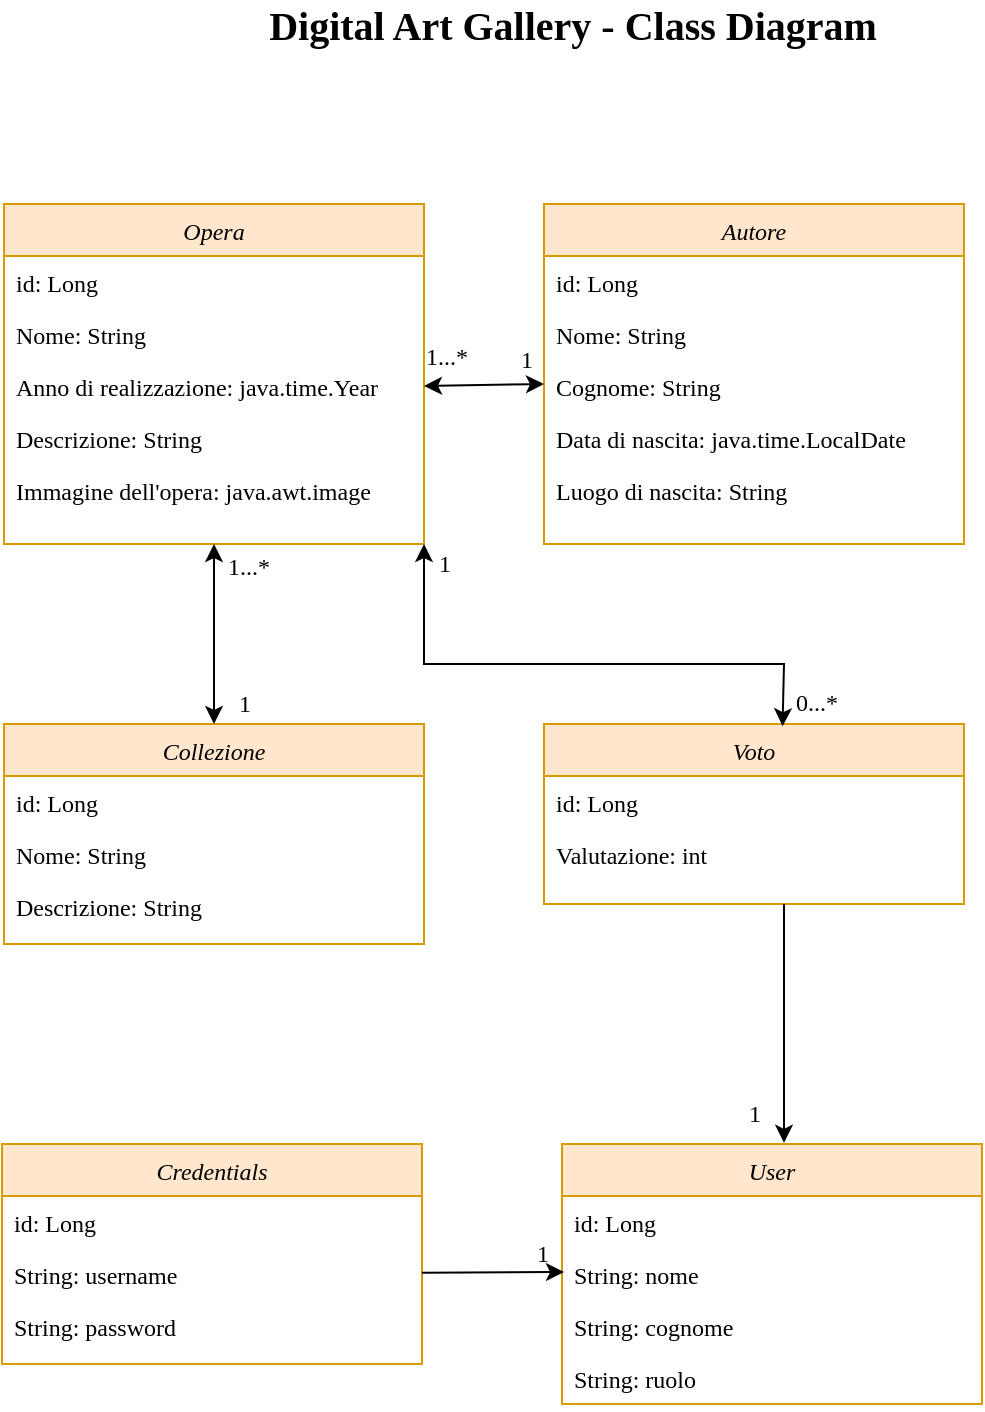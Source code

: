 <mxfile version="18.0.6" type="device"><diagram id="C5RBs43oDa-KdzZeNtuy" name="Page-1"><mxGraphModel dx="786" dy="576" grid="1" gridSize="10" guides="1" tooltips="1" connect="1" arrows="1" fold="1" page="1" pageScale="1" pageWidth="827" pageHeight="1169" math="0" shadow="0"><root><mxCell id="WIyWlLk6GJQsqaUBKTNV-0"/><mxCell id="WIyWlLk6GJQsqaUBKTNV-1" parent="WIyWlLk6GJQsqaUBKTNV-0"/><mxCell id="zkfFHV4jXpPFQw0GAbJ--0" value="Autore" style="swimlane;fontStyle=2;align=center;verticalAlign=top;childLayout=stackLayout;horizontal=1;startSize=26;horizontalStack=0;resizeParent=1;resizeLast=0;collapsible=1;marginBottom=0;rounded=0;shadow=0;strokeWidth=1;fillColor=#ffe6cc;strokeColor=#d79b00;fontFamily=Garamond;" parent="WIyWlLk6GJQsqaUBKTNV-1" vertex="1"><mxGeometry x="400" y="130" width="210" height="170" as="geometry"><mxRectangle x="230" y="140" width="160" height="26" as="alternateBounds"/></mxGeometry></mxCell><mxCell id="zkfFHV4jXpPFQw0GAbJ--1" value="id: Long" style="text;align=left;verticalAlign=top;spacingLeft=4;spacingRight=4;overflow=hidden;rotatable=0;points=[[0,0.5],[1,0.5]];portConstraint=eastwest;fontFamily=Garamond;" parent="zkfFHV4jXpPFQw0GAbJ--0" vertex="1"><mxGeometry y="26" width="210" height="26" as="geometry"/></mxCell><mxCell id="7T0Zo37uA0Q_DEVBrzRH-7" value="Nome: String" style="text;align=left;verticalAlign=top;spacingLeft=4;spacingRight=4;overflow=hidden;rotatable=0;points=[[0,0.5],[1,0.5]];portConstraint=eastwest;fontFamily=Garamond;" parent="zkfFHV4jXpPFQw0GAbJ--0" vertex="1"><mxGeometry y="52" width="210" height="26" as="geometry"/></mxCell><mxCell id="7T0Zo37uA0Q_DEVBrzRH-8" value="Cognome: String" style="text;align=left;verticalAlign=top;spacingLeft=4;spacingRight=4;overflow=hidden;rotatable=0;points=[[0,0.5],[1,0.5]];portConstraint=eastwest;fontFamily=Garamond;" parent="zkfFHV4jXpPFQw0GAbJ--0" vertex="1"><mxGeometry y="78" width="210" height="26" as="geometry"/></mxCell><mxCell id="7T0Zo37uA0Q_DEVBrzRH-9" value="Data di nascita: java.time.LocalDate" style="text;align=left;verticalAlign=top;spacingLeft=4;spacingRight=4;overflow=hidden;rotatable=0;points=[[0,0.5],[1,0.5]];portConstraint=eastwest;fontFamily=Garamond;" parent="zkfFHV4jXpPFQw0GAbJ--0" vertex="1"><mxGeometry y="104" width="210" height="26" as="geometry"/></mxCell><mxCell id="7T0Zo37uA0Q_DEVBrzRH-10" value="Luogo di nascita: String" style="text;align=left;verticalAlign=top;spacingLeft=4;spacingRight=4;overflow=hidden;rotatable=0;points=[[0,0.5],[1,0.5]];portConstraint=eastwest;fontFamily=Garamond;" parent="zkfFHV4jXpPFQw0GAbJ--0" vertex="1"><mxGeometry y="130" width="210" height="26" as="geometry"/></mxCell><mxCell id="zkfFHV4jXpPFQw0GAbJ--17" value="Opera" style="swimlane;fontStyle=2;align=center;verticalAlign=top;childLayout=stackLayout;horizontal=1;startSize=26;horizontalStack=0;resizeParent=1;resizeLast=0;collapsible=1;marginBottom=0;rounded=0;shadow=0;strokeWidth=1;fillColor=#ffe6cc;strokeColor=#d79b00;fontFamily=Garamond;" parent="WIyWlLk6GJQsqaUBKTNV-1" vertex="1"><mxGeometry x="130" y="130" width="210" height="170" as="geometry"><mxRectangle x="550" y="140" width="160" height="26" as="alternateBounds"/></mxGeometry></mxCell><mxCell id="7T0Zo37uA0Q_DEVBrzRH-4" value="id: Long" style="text;align=left;verticalAlign=top;spacingLeft=4;spacingRight=4;overflow=hidden;rotatable=0;points=[[0,0.5],[1,0.5]];portConstraint=eastwest;fontFamily=Garamond;" parent="zkfFHV4jXpPFQw0GAbJ--17" vertex="1"><mxGeometry y="26" width="210" height="26" as="geometry"/></mxCell><mxCell id="7T0Zo37uA0Q_DEVBrzRH-11" value="Nome: String" style="text;align=left;verticalAlign=top;spacingLeft=4;spacingRight=4;overflow=hidden;rotatable=0;points=[[0,0.5],[1,0.5]];portConstraint=eastwest;fontFamily=Garamond;" parent="zkfFHV4jXpPFQw0GAbJ--17" vertex="1"><mxGeometry y="52" width="210" height="26" as="geometry"/></mxCell><mxCell id="7T0Zo37uA0Q_DEVBrzRH-13" value="Anno di realizzazione: java.time.Year" style="text;align=left;verticalAlign=top;spacingLeft=4;spacingRight=4;overflow=hidden;rotatable=0;points=[[0,0.5],[1,0.5]];portConstraint=eastwest;fontFamily=Garamond;" parent="zkfFHV4jXpPFQw0GAbJ--17" vertex="1"><mxGeometry y="78" width="210" height="26" as="geometry"/></mxCell><mxCell id="7T0Zo37uA0Q_DEVBrzRH-14" value="Descrizione: String" style="text;align=left;verticalAlign=top;spacingLeft=4;spacingRight=4;overflow=hidden;rotatable=0;points=[[0,0.5],[1,0.5]];portConstraint=eastwest;fontFamily=Garamond;" parent="zkfFHV4jXpPFQw0GAbJ--17" vertex="1"><mxGeometry y="104" width="210" height="26" as="geometry"/></mxCell><mxCell id="7T0Zo37uA0Q_DEVBrzRH-15" value="Immagine dell'opera: java.awt.image" style="text;align=left;verticalAlign=top;spacingLeft=4;spacingRight=4;overflow=hidden;rotatable=0;points=[[0,0.5],[1,0.5]];portConstraint=eastwest;fontStyle=0;fontFamily=Garamond;" parent="zkfFHV4jXpPFQw0GAbJ--17" vertex="1"><mxGeometry y="130" width="210" height="26" as="geometry"/></mxCell><mxCell id="7T0Zo37uA0Q_DEVBrzRH-3" value="1...*" style="resizable=0;align=left;verticalAlign=bottom;labelBackgroundColor=none;fontSize=12;fontFamily=Garamond;" parent="WIyWlLk6GJQsqaUBKTNV-1" connectable="0" vertex="1"><mxGeometry x="339" y="215" as="geometry"/></mxCell><mxCell id="7T0Zo37uA0Q_DEVBrzRH-22" value="Credentials" style="swimlane;fontStyle=2;align=center;verticalAlign=top;childLayout=stackLayout;horizontal=1;startSize=26;horizontalStack=0;resizeParent=1;resizeLast=0;collapsible=1;marginBottom=0;rounded=0;shadow=0;strokeWidth=1;fillColor=#ffe6cc;strokeColor=#d79b00;fontFamily=Garamond;" parent="WIyWlLk6GJQsqaUBKTNV-1" vertex="1"><mxGeometry x="129" y="600" width="210" height="110" as="geometry"><mxRectangle x="230" y="140" width="160" height="26" as="alternateBounds"/></mxGeometry></mxCell><mxCell id="7T0Zo37uA0Q_DEVBrzRH-23" value="id: Long" style="text;align=left;verticalAlign=top;spacingLeft=4;spacingRight=4;overflow=hidden;rotatable=0;points=[[0,0.5],[1,0.5]];portConstraint=eastwest;fontFamily=Garamond;" parent="7T0Zo37uA0Q_DEVBrzRH-22" vertex="1"><mxGeometry y="26" width="210" height="26" as="geometry"/></mxCell><mxCell id="7T0Zo37uA0Q_DEVBrzRH-28" value="String: username" style="text;align=left;verticalAlign=top;spacingLeft=4;spacingRight=4;overflow=hidden;rotatable=0;points=[[0,0.5],[1,0.5]];portConstraint=eastwest;fontFamily=Garamond;" parent="7T0Zo37uA0Q_DEVBrzRH-22" vertex="1"><mxGeometry y="52" width="210" height="26" as="geometry"/></mxCell><mxCell id="7T0Zo37uA0Q_DEVBrzRH-29" value="String: password" style="text;align=left;verticalAlign=top;spacingLeft=4;spacingRight=4;overflow=hidden;rotatable=0;points=[[0,0.5],[1,0.5]];portConstraint=eastwest;fontFamily=Garamond;" parent="7T0Zo37uA0Q_DEVBrzRH-22" vertex="1"><mxGeometry y="78" width="210" height="26" as="geometry"/></mxCell><mxCell id="7T0Zo37uA0Q_DEVBrzRH-30" value="User" style="swimlane;fontStyle=2;align=center;verticalAlign=top;childLayout=stackLayout;horizontal=1;startSize=26;horizontalStack=0;resizeParent=1;resizeLast=0;collapsible=1;marginBottom=0;rounded=0;shadow=0;strokeWidth=1;fillColor=#ffe6cc;strokeColor=#d79b00;fontFamily=Garamond;" parent="WIyWlLk6GJQsqaUBKTNV-1" vertex="1"><mxGeometry x="409" y="600" width="210" height="130" as="geometry"><mxRectangle x="230" y="140" width="160" height="26" as="alternateBounds"/></mxGeometry></mxCell><mxCell id="7T0Zo37uA0Q_DEVBrzRH-31" value="id: Long" style="text;align=left;verticalAlign=top;spacingLeft=4;spacingRight=4;overflow=hidden;rotatable=0;points=[[0,0.5],[1,0.5]];portConstraint=eastwest;fontFamily=Garamond;" parent="7T0Zo37uA0Q_DEVBrzRH-30" vertex="1"><mxGeometry y="26" width="210" height="26" as="geometry"/></mxCell><mxCell id="7T0Zo37uA0Q_DEVBrzRH-32" value="String: nome" style="text;align=left;verticalAlign=top;spacingLeft=4;spacingRight=4;overflow=hidden;rotatable=0;points=[[0,0.5],[1,0.5]];portConstraint=eastwest;fontFamily=Garamond;" parent="7T0Zo37uA0Q_DEVBrzRH-30" vertex="1"><mxGeometry y="52" width="210" height="26" as="geometry"/></mxCell><mxCell id="7T0Zo37uA0Q_DEVBrzRH-33" value="String: cognome" style="text;align=left;verticalAlign=top;spacingLeft=4;spacingRight=4;overflow=hidden;rotatable=0;points=[[0,0.5],[1,0.5]];portConstraint=eastwest;fontFamily=Garamond;" parent="7T0Zo37uA0Q_DEVBrzRH-30" vertex="1"><mxGeometry y="78" width="210" height="26" as="geometry"/></mxCell><mxCell id="7T0Zo37uA0Q_DEVBrzRH-34" value="String: ruolo" style="text;align=left;verticalAlign=top;spacingLeft=4;spacingRight=4;overflow=hidden;rotatable=0;points=[[0,0.5],[1,0.5]];portConstraint=eastwest;fontFamily=Garamond;" parent="7T0Zo37uA0Q_DEVBrzRH-30" vertex="1"><mxGeometry y="104" width="210" height="26" as="geometry"/></mxCell><mxCell id="7T0Zo37uA0Q_DEVBrzRH-36" value="" style="endArrow=classic;shadow=0;strokeWidth=1;rounded=0;endFill=1;edgeStyle=elbowEdgeStyle;elbow=vertical;fontFamily=Garamond;" parent="WIyWlLk6GJQsqaUBKTNV-1" edge="1"><mxGeometry x="0.5" y="41" relative="1" as="geometry"><mxPoint x="339" y="664.408" as="sourcePoint"/><mxPoint x="410" y="664" as="targetPoint"/><mxPoint x="-40" y="32" as="offset"/></mxGeometry></mxCell><mxCell id="7T0Zo37uA0Q_DEVBrzRH-39" value="Collezione" style="swimlane;fontStyle=2;align=center;verticalAlign=top;childLayout=stackLayout;horizontal=1;startSize=26;horizontalStack=0;resizeParent=1;resizeLast=0;collapsible=1;marginBottom=0;rounded=0;shadow=0;strokeWidth=1;fillColor=#ffe6cc;strokeColor=#d79b00;fontFamily=Garamond;" parent="WIyWlLk6GJQsqaUBKTNV-1" vertex="1"><mxGeometry x="130" y="390" width="210" height="110" as="geometry"><mxRectangle x="550" y="140" width="160" height="26" as="alternateBounds"/></mxGeometry></mxCell><mxCell id="7T0Zo37uA0Q_DEVBrzRH-40" value="id: Long" style="text;align=left;verticalAlign=top;spacingLeft=4;spacingRight=4;overflow=hidden;rotatable=0;points=[[0,0.5],[1,0.5]];portConstraint=eastwest;fontFamily=Garamond;" parent="7T0Zo37uA0Q_DEVBrzRH-39" vertex="1"><mxGeometry y="26" width="210" height="26" as="geometry"/></mxCell><mxCell id="7T0Zo37uA0Q_DEVBrzRH-41" value="Nome: String" style="text;align=left;verticalAlign=top;spacingLeft=4;spacingRight=4;overflow=hidden;rotatable=0;points=[[0,0.5],[1,0.5]];portConstraint=eastwest;fontFamily=Garamond;" parent="7T0Zo37uA0Q_DEVBrzRH-39" vertex="1"><mxGeometry y="52" width="210" height="26" as="geometry"/></mxCell><mxCell id="7T0Zo37uA0Q_DEVBrzRH-43" value="Descrizione: String" style="text;align=left;verticalAlign=top;spacingLeft=4;spacingRight=4;overflow=hidden;rotatable=0;points=[[0,0.5],[1,0.5]];portConstraint=eastwest;fontFamily=Garamond;" parent="7T0Zo37uA0Q_DEVBrzRH-39" vertex="1"><mxGeometry y="78" width="210" height="26" as="geometry"/></mxCell><mxCell id="7T0Zo37uA0Q_DEVBrzRH-47" value="" style="endArrow=classic;startArrow=classic;html=1;rounded=0;fontFamily=Garamond;exitX=0.5;exitY=0;exitDx=0;exitDy=0;entryX=0.5;entryY=1;entryDx=0;entryDy=0;" parent="WIyWlLk6GJQsqaUBKTNV-1" source="7T0Zo37uA0Q_DEVBrzRH-39" target="zkfFHV4jXpPFQw0GAbJ--17" edge="1"><mxGeometry width="50" height="50" relative="1" as="geometry"><mxPoint x="100" y="350" as="sourcePoint"/><mxPoint x="230" y="300" as="targetPoint"/></mxGeometry></mxCell><mxCell id="7T0Zo37uA0Q_DEVBrzRH-50" value="" style="endArrow=classic;startArrow=classic;html=1;rounded=0;fontFamily=Garamond;" parent="WIyWlLk6GJQsqaUBKTNV-1" edge="1"><mxGeometry width="50" height="50" relative="1" as="geometry"><mxPoint x="400" y="220" as="sourcePoint"/><mxPoint x="340" y="221" as="targetPoint"/></mxGeometry></mxCell><mxCell id="7T0Zo37uA0Q_DEVBrzRH-53" value="1...*" style="resizable=0;align=left;verticalAlign=bottom;labelBackgroundColor=none;fontSize=12;fontFamily=Garamond;" parent="WIyWlLk6GJQsqaUBKTNV-1" connectable="0" vertex="1"><mxGeometry x="240" y="320" as="geometry"/></mxCell><mxCell id="7T0Zo37uA0Q_DEVBrzRH-55" value="1" style="text;html=1;resizable=0;autosize=1;align=center;verticalAlign=middle;points=[];fillColor=none;strokeColor=none;rounded=0;fontFamily=Garamond;" parent="WIyWlLk6GJQsqaUBKTNV-1" vertex="1"><mxGeometry x="240" y="370" width="20" height="20" as="geometry"/></mxCell><mxCell id="7T0Zo37uA0Q_DEVBrzRH-57" value="&lt;b&gt;&lt;font style=&quot;font-size: 20px;&quot;&gt;Digital Art Gallery - Class Diagram&lt;/font&gt;&lt;/b&gt;" style="text;html=1;align=center;verticalAlign=middle;resizable=0;points=[];autosize=1;strokeColor=none;fillColor=none;fontFamily=Garamond;" parent="WIyWlLk6GJQsqaUBKTNV-1" vertex="1"><mxGeometry x="254" y="30" width="320" height="20" as="geometry"/></mxCell><mxCell id="hjDkOTERXMq5N8Yrv84b-0" value="Voto" style="swimlane;fontStyle=2;align=center;verticalAlign=top;childLayout=stackLayout;horizontal=1;startSize=26;horizontalStack=0;resizeParent=1;resizeLast=0;collapsible=1;marginBottom=0;rounded=0;shadow=0;strokeWidth=1;fillColor=#ffe6cc;strokeColor=#d79b00;fontFamily=Garamond;" parent="WIyWlLk6GJQsqaUBKTNV-1" vertex="1"><mxGeometry x="400" y="390" width="210" height="90" as="geometry"><mxRectangle x="550" y="140" width="160" height="26" as="alternateBounds"/></mxGeometry></mxCell><mxCell id="hjDkOTERXMq5N8Yrv84b-1" value="id: Long" style="text;align=left;verticalAlign=top;spacingLeft=4;spacingRight=4;overflow=hidden;rotatable=0;points=[[0,0.5],[1,0.5]];portConstraint=eastwest;fontFamily=Garamond;" parent="hjDkOTERXMq5N8Yrv84b-0" vertex="1"><mxGeometry y="26" width="210" height="26" as="geometry"/></mxCell><mxCell id="hjDkOTERXMq5N8Yrv84b-2" value="Valutazione: int" style="text;align=left;verticalAlign=top;spacingLeft=4;spacingRight=4;overflow=hidden;rotatable=0;points=[[0,0.5],[1,0.5]];portConstraint=eastwest;fontFamily=Garamond;" parent="hjDkOTERXMq5N8Yrv84b-0" vertex="1"><mxGeometry y="52" width="210" height="26" as="geometry"/></mxCell><mxCell id="hjDkOTERXMq5N8Yrv84b-15" value="" style="endArrow=classic;shadow=0;strokeWidth=1;rounded=0;endFill=1;edgeStyle=elbowEdgeStyle;elbow=vertical;fontFamily=Garamond;" parent="WIyWlLk6GJQsqaUBKTNV-1" edge="1"><mxGeometry x="0.5" y="41" relative="1" as="geometry"><mxPoint x="520" y="480" as="sourcePoint"/><mxPoint x="520" y="599.408" as="targetPoint"/><mxPoint x="-40" y="32" as="offset"/></mxGeometry></mxCell><mxCell id="hjDkOTERXMq5N8Yrv84b-17" value="0...*" style="resizable=0;align=left;verticalAlign=bottom;labelBackgroundColor=none;fontSize=12;fontFamily=Garamond;" parent="WIyWlLk6GJQsqaUBKTNV-1" connectable="0" vertex="1"><mxGeometry x="210" y="330" as="geometry"><mxPoint x="314" y="58" as="offset"/></mxGeometry></mxCell><mxCell id="hjDkOTERXMq5N8Yrv84b-18" value="1" style="text;html=1;resizable=0;autosize=1;align=center;verticalAlign=middle;points=[];fillColor=none;strokeColor=none;rounded=0;fontFamily=Garamond;" parent="WIyWlLk6GJQsqaUBKTNV-1" vertex="1"><mxGeometry x="495" y="575" width="20" height="20" as="geometry"/></mxCell><mxCell id="CICOn43fWRwGEcBB_tbA-0" value="" style="endArrow=classic;startArrow=classic;html=1;rounded=0;entryX=0.568;entryY=0.012;entryDx=0;entryDy=0;entryPerimeter=0;exitX=1;exitY=1;exitDx=0;exitDy=0;" parent="WIyWlLk6GJQsqaUBKTNV-1" source="zkfFHV4jXpPFQw0GAbJ--17" target="hjDkOTERXMq5N8Yrv84b-0" edge="1"><mxGeometry width="50" height="50" relative="1" as="geometry"><mxPoint x="320" y="380" as="sourcePoint"/><mxPoint x="370" y="330" as="targetPoint"/><Array as="points"><mxPoint x="340" y="360"/><mxPoint x="520" y="360"/></Array></mxGeometry></mxCell><mxCell id="CICOn43fWRwGEcBB_tbA-1" value="1" style="text;html=1;resizable=0;autosize=1;align=center;verticalAlign=middle;points=[];fillColor=none;strokeColor=none;rounded=0;fontFamily=Garamond;" parent="WIyWlLk6GJQsqaUBKTNV-1" vertex="1"><mxGeometry x="381" y="198" width="20" height="20" as="geometry"/></mxCell><mxCell id="CICOn43fWRwGEcBB_tbA-2" value="1" style="text;html=1;resizable=0;autosize=1;align=center;verticalAlign=middle;points=[];fillColor=none;strokeColor=none;rounded=0;fontFamily=Garamond;" parent="WIyWlLk6GJQsqaUBKTNV-1" vertex="1"><mxGeometry x="340" y="300" width="20" height="20" as="geometry"/></mxCell><mxCell id="CICOn43fWRwGEcBB_tbA-3" value="1" style="text;html=1;resizable=0;autosize=1;align=center;verticalAlign=middle;points=[];fillColor=none;strokeColor=none;rounded=0;fontFamily=Garamond;" parent="WIyWlLk6GJQsqaUBKTNV-1" vertex="1"><mxGeometry x="389" y="645" width="20" height="20" as="geometry"/></mxCell></root></mxGraphModel></diagram></mxfile>